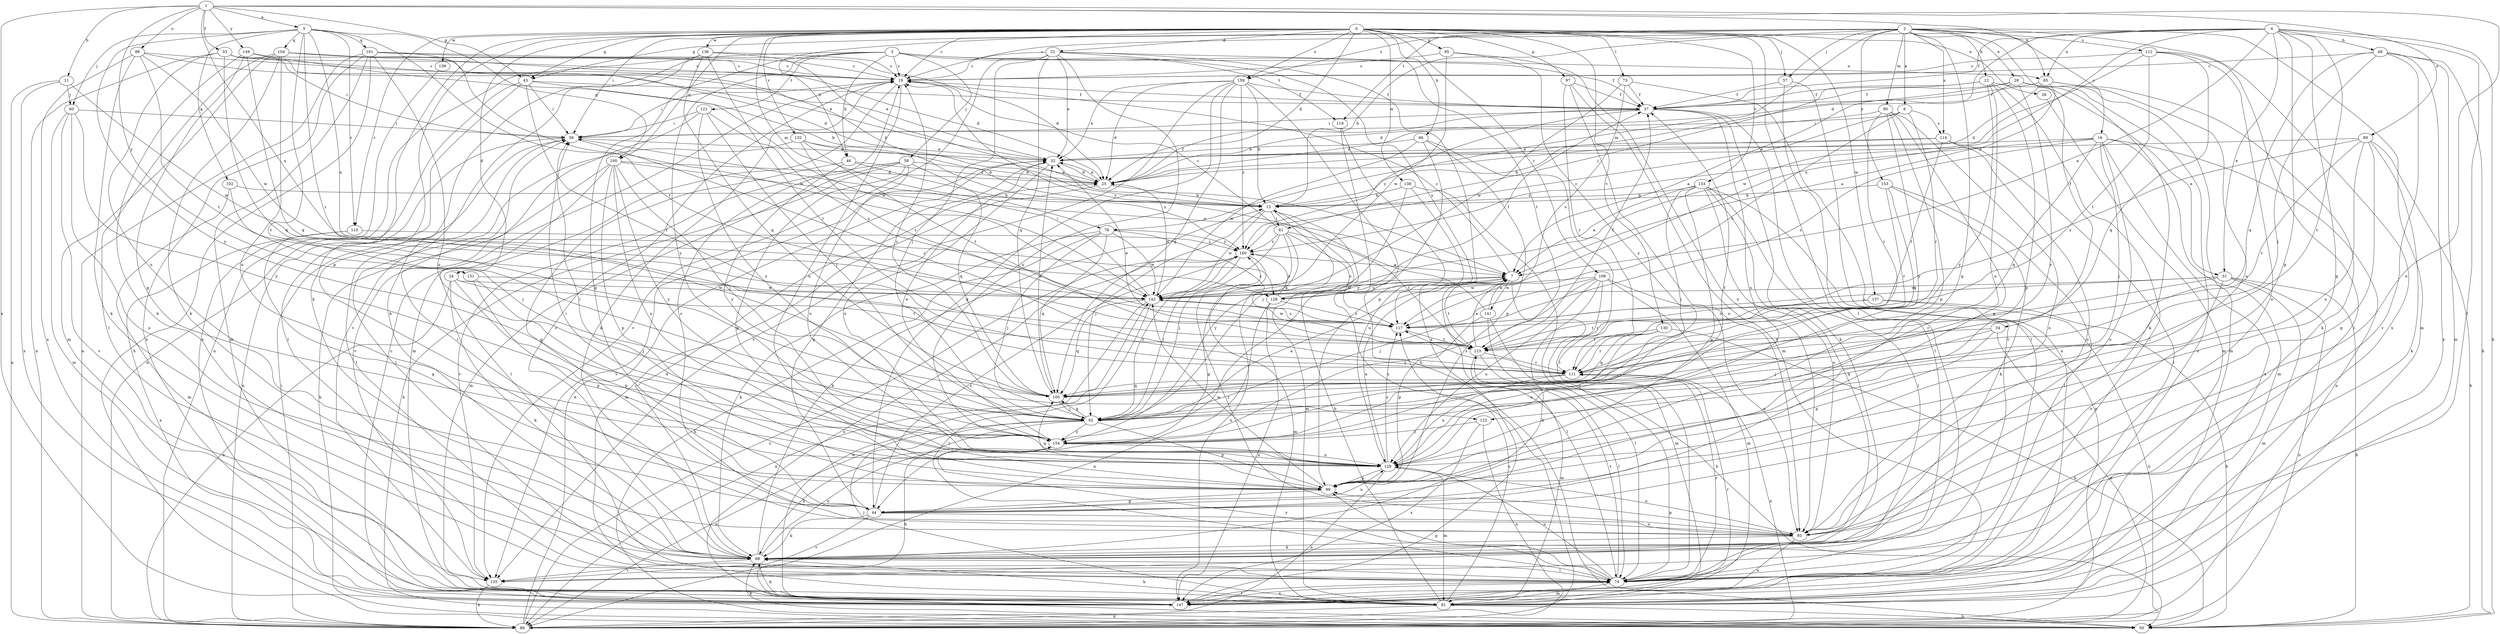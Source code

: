 strict digraph  {
0;
1;
2;
3;
4;
5;
6;
7;
11;
12;
13;
16;
19;
22;
24;
25;
26;
28;
31;
32;
33;
34;
37;
43;
44;
46;
48;
50;
56;
57;
58;
60;
61;
62;
66;
68;
73;
74;
78;
80;
81;
85;
86;
88;
89;
93;
95;
97;
99;
100;
101;
102;
104;
105;
108;
110;
111;
112;
114;
117;
119;
121;
122;
123;
128;
129;
130;
132;
133;
135;
136;
137;
138;
139;
141;
142;
147;
149;
151;
153;
154;
159;
160;
0 -> 22  [label=d];
0 -> 24  [label=d];
0 -> 25  [label=d];
0 -> 26  [label=e];
0 -> 43  [label=g];
0 -> 46  [label=h];
0 -> 56  [label=i];
0 -> 57  [label=j];
0 -> 66  [label=k];
0 -> 68  [label=k];
0 -> 73  [label=l];
0 -> 74  [label=l];
0 -> 78  [label=m];
0 -> 95  [label=p];
0 -> 97  [label=p];
0 -> 99  [label=p];
0 -> 100  [label=q];
0 -> 108  [label=r];
0 -> 110  [label=r];
0 -> 130  [label=v];
0 -> 132  [label=v];
0 -> 133  [label=v];
0 -> 136  [label=w];
0 -> 137  [label=w];
0 -> 138  [label=w];
0 -> 139  [label=w];
0 -> 159  [label=z];
1 -> 5  [label=a];
1 -> 11  [label=b];
1 -> 33  [label=f];
1 -> 43  [label=g];
1 -> 85  [label=n];
1 -> 88  [label=o];
1 -> 89  [label=o];
1 -> 93  [label=o];
1 -> 128  [label=u];
1 -> 147  [label=x];
1 -> 149  [label=y];
1 -> 151  [label=y];
2 -> 6  [label=a];
2 -> 12  [label=b];
2 -> 13  [label=b];
2 -> 16  [label=c];
2 -> 19  [label=c];
2 -> 28  [label=e];
2 -> 34  [label=f];
2 -> 43  [label=g];
2 -> 44  [label=g];
2 -> 57  [label=j];
2 -> 78  [label=m];
2 -> 80  [label=m];
2 -> 81  [label=m];
2 -> 112  [label=s];
2 -> 114  [label=s];
2 -> 119  [label=t];
2 -> 147  [label=x];
2 -> 153  [label=y];
2 -> 159  [label=z];
3 -> 19  [label=c];
3 -> 37  [label=f];
3 -> 44  [label=g];
3 -> 46  [label=h];
3 -> 58  [label=j];
3 -> 85  [label=n];
3 -> 119  [label=t];
3 -> 121  [label=t];
3 -> 135  [label=v];
3 -> 154  [label=y];
4 -> 7  [label=a];
4 -> 19  [label=c];
4 -> 25  [label=d];
4 -> 31  [label=e];
4 -> 37  [label=f];
4 -> 44  [label=g];
4 -> 48  [label=h];
4 -> 50  [label=h];
4 -> 74  [label=l];
4 -> 85  [label=n];
4 -> 99  [label=p];
4 -> 122  [label=t];
4 -> 128  [label=u];
5 -> 60  [label=j];
5 -> 100  [label=q];
5 -> 101  [label=q];
5 -> 102  [label=q];
5 -> 104  [label=q];
5 -> 110  [label=r];
5 -> 111  [label=r];
5 -> 122  [label=t];
5 -> 123  [label=t];
5 -> 128  [label=u];
5 -> 154  [label=y];
6 -> 25  [label=d];
6 -> 111  [label=r];
6 -> 114  [label=s];
6 -> 117  [label=s];
6 -> 160  [label=z];
7 -> 19  [label=c];
7 -> 74  [label=l];
7 -> 81  [label=m];
7 -> 123  [label=t];
7 -> 128  [label=u];
7 -> 141  [label=w];
7 -> 142  [label=w];
11 -> 60  [label=j];
11 -> 86  [label=n];
11 -> 142  [label=w];
11 -> 147  [label=x];
12 -> 31  [label=e];
12 -> 37  [label=f];
12 -> 61  [label=j];
12 -> 74  [label=l];
12 -> 99  [label=p];
12 -> 129  [label=u];
12 -> 154  [label=y];
13 -> 61  [label=j];
13 -> 62  [label=j];
13 -> 81  [label=m];
13 -> 142  [label=w];
13 -> 154  [label=y];
16 -> 32  [label=e];
16 -> 62  [label=j];
16 -> 81  [label=m];
16 -> 86  [label=n];
16 -> 93  [label=o];
16 -> 105  [label=q];
16 -> 117  [label=s];
16 -> 147  [label=x];
16 -> 160  [label=z];
19 -> 37  [label=f];
19 -> 56  [label=i];
19 -> 68  [label=k];
19 -> 81  [label=m];
19 -> 129  [label=u];
22 -> 19  [label=c];
22 -> 32  [label=e];
22 -> 62  [label=j];
22 -> 105  [label=q];
22 -> 117  [label=s];
22 -> 123  [label=t];
22 -> 129  [label=u];
22 -> 135  [label=v];
22 -> 147  [label=x];
24 -> 68  [label=k];
24 -> 86  [label=n];
24 -> 99  [label=p];
24 -> 123  [label=t];
24 -> 142  [label=w];
25 -> 13  [label=b];
25 -> 32  [label=e];
25 -> 37  [label=f];
25 -> 81  [label=m];
26 -> 81  [label=m];
28 -> 7  [label=a];
28 -> 25  [label=d];
28 -> 37  [label=f];
28 -> 68  [label=k];
28 -> 81  [label=m];
28 -> 147  [label=x];
28 -> 154  [label=y];
31 -> 50  [label=h];
31 -> 81  [label=m];
31 -> 86  [label=n];
31 -> 93  [label=o];
31 -> 111  [label=r];
31 -> 117  [label=s];
31 -> 142  [label=w];
32 -> 25  [label=d];
32 -> 44  [label=g];
32 -> 129  [label=u];
32 -> 135  [label=v];
33 -> 19  [label=c];
33 -> 25  [label=d];
33 -> 32  [label=e];
33 -> 56  [label=i];
33 -> 86  [label=n];
33 -> 105  [label=q];
33 -> 129  [label=u];
34 -> 62  [label=j];
34 -> 86  [label=n];
34 -> 99  [label=p];
34 -> 123  [label=t];
37 -> 56  [label=i];
37 -> 68  [label=k];
37 -> 74  [label=l];
37 -> 129  [label=u];
37 -> 160  [label=z];
43 -> 37  [label=f];
43 -> 56  [label=i];
43 -> 74  [label=l];
43 -> 86  [label=n];
43 -> 111  [label=r];
43 -> 142  [label=w];
44 -> 68  [label=k];
44 -> 93  [label=o];
44 -> 129  [label=u];
44 -> 135  [label=v];
44 -> 160  [label=z];
46 -> 25  [label=d];
46 -> 44  [label=g];
46 -> 154  [label=y];
46 -> 160  [label=z];
48 -> 19  [label=c];
48 -> 50  [label=h];
48 -> 62  [label=j];
48 -> 81  [label=m];
48 -> 105  [label=q];
48 -> 135  [label=v];
48 -> 147  [label=x];
50 -> 68  [label=k];
56 -> 32  [label=e];
56 -> 74  [label=l];
56 -> 86  [label=n];
56 -> 111  [label=r];
57 -> 37  [label=f];
57 -> 74  [label=l];
57 -> 135  [label=v];
58 -> 25  [label=d];
58 -> 50  [label=h];
58 -> 81  [label=m];
58 -> 99  [label=p];
58 -> 105  [label=q];
58 -> 129  [label=u];
58 -> 135  [label=v];
60 -> 56  [label=i];
60 -> 81  [label=m];
60 -> 93  [label=o];
60 -> 135  [label=v];
60 -> 154  [label=y];
61 -> 19  [label=c];
61 -> 44  [label=g];
61 -> 62  [label=j];
61 -> 117  [label=s];
61 -> 123  [label=t];
61 -> 147  [label=x];
61 -> 160  [label=z];
62 -> 7  [label=a];
62 -> 50  [label=h];
62 -> 86  [label=n];
62 -> 99  [label=p];
62 -> 105  [label=q];
62 -> 154  [label=y];
62 -> 160  [label=z];
66 -> 32  [label=e];
66 -> 74  [label=l];
66 -> 99  [label=p];
66 -> 142  [label=w];
66 -> 154  [label=y];
68 -> 13  [label=b];
68 -> 19  [label=c];
68 -> 25  [label=d];
68 -> 74  [label=l];
68 -> 135  [label=v];
68 -> 154  [label=y];
73 -> 37  [label=f];
73 -> 117  [label=s];
73 -> 142  [label=w];
73 -> 147  [label=x];
74 -> 81  [label=m];
74 -> 99  [label=p];
74 -> 111  [label=r];
74 -> 123  [label=t];
74 -> 129  [label=u];
74 -> 147  [label=x];
74 -> 154  [label=y];
78 -> 50  [label=h];
78 -> 62  [label=j];
78 -> 68  [label=k];
78 -> 105  [label=q];
78 -> 117  [label=s];
78 -> 142  [label=w];
78 -> 160  [label=z];
80 -> 44  [label=g];
80 -> 56  [label=i];
80 -> 93  [label=o];
80 -> 99  [label=p];
80 -> 111  [label=r];
80 -> 154  [label=y];
81 -> 13  [label=b];
81 -> 50  [label=h];
81 -> 62  [label=j];
81 -> 68  [label=k];
81 -> 86  [label=n];
81 -> 117  [label=s];
85 -> 7  [label=a];
85 -> 25  [label=d];
85 -> 37  [label=f];
85 -> 68  [label=k];
85 -> 129  [label=u];
86 -> 32  [label=e];
86 -> 56  [label=i];
86 -> 160  [label=z];
88 -> 19  [label=c];
88 -> 32  [label=e];
88 -> 68  [label=k];
88 -> 123  [label=t];
88 -> 142  [label=w];
88 -> 147  [label=x];
89 -> 32  [label=e];
89 -> 44  [label=g];
89 -> 50  [label=h];
89 -> 68  [label=k];
89 -> 111  [label=r];
89 -> 117  [label=s];
89 -> 129  [label=u];
93 -> 19  [label=c];
93 -> 56  [label=i];
93 -> 68  [label=k];
93 -> 99  [label=p];
93 -> 147  [label=x];
93 -> 160  [label=z];
95 -> 19  [label=c];
95 -> 93  [label=o];
95 -> 142  [label=w];
95 -> 154  [label=y];
97 -> 37  [label=f];
97 -> 81  [label=m];
97 -> 93  [label=o];
97 -> 111  [label=r];
99 -> 44  [label=g];
99 -> 56  [label=i];
99 -> 105  [label=q];
99 -> 142  [label=w];
100 -> 7  [label=a];
100 -> 25  [label=d];
100 -> 50  [label=h];
100 -> 62  [label=j];
100 -> 74  [label=l];
100 -> 99  [label=p];
100 -> 129  [label=u];
100 -> 154  [label=y];
101 -> 19  [label=c];
101 -> 25  [label=d];
101 -> 50  [label=h];
101 -> 81  [label=m];
101 -> 86  [label=n];
101 -> 129  [label=u];
101 -> 142  [label=w];
101 -> 147  [label=x];
102 -> 13  [label=b];
102 -> 62  [label=j];
102 -> 81  [label=m];
104 -> 13  [label=b];
104 -> 19  [label=c];
104 -> 25  [label=d];
104 -> 68  [label=k];
104 -> 74  [label=l];
104 -> 81  [label=m];
104 -> 129  [label=u];
105 -> 19  [label=c];
105 -> 32  [label=e];
105 -> 62  [label=j];
108 -> 62  [label=j];
108 -> 68  [label=k];
108 -> 81  [label=m];
108 -> 93  [label=o];
108 -> 111  [label=r];
108 -> 129  [label=u];
108 -> 142  [label=w];
108 -> 154  [label=y];
110 -> 44  [label=g];
110 -> 147  [label=x];
110 -> 160  [label=z];
111 -> 86  [label=n];
111 -> 105  [label=q];
111 -> 117  [label=s];
111 -> 129  [label=u];
112 -> 19  [label=c];
112 -> 74  [label=l];
112 -> 93  [label=o];
112 -> 105  [label=q];
112 -> 123  [label=t];
112 -> 142  [label=w];
114 -> 13  [label=b];
114 -> 32  [label=e];
114 -> 74  [label=l];
114 -> 93  [label=o];
114 -> 123  [label=t];
117 -> 123  [label=t];
117 -> 142  [label=w];
119 -> 86  [label=n];
119 -> 99  [label=p];
121 -> 56  [label=i];
121 -> 62  [label=j];
121 -> 117  [label=s];
121 -> 135  [label=v];
121 -> 154  [label=y];
122 -> 86  [label=n];
122 -> 147  [label=x];
122 -> 154  [label=y];
123 -> 7  [label=a];
123 -> 32  [label=e];
123 -> 37  [label=f];
123 -> 74  [label=l];
123 -> 81  [label=m];
123 -> 111  [label=r];
128 -> 37  [label=f];
128 -> 86  [label=n];
128 -> 117  [label=s];
128 -> 147  [label=x];
128 -> 160  [label=z];
129 -> 7  [label=a];
129 -> 37  [label=f];
129 -> 56  [label=i];
129 -> 81  [label=m];
129 -> 86  [label=n];
129 -> 93  [label=o];
129 -> 99  [label=p];
129 -> 117  [label=s];
130 -> 50  [label=h];
130 -> 105  [label=q];
130 -> 111  [label=r];
130 -> 123  [label=t];
130 -> 129  [label=u];
132 -> 13  [label=b];
132 -> 32  [label=e];
132 -> 74  [label=l];
132 -> 117  [label=s];
132 -> 123  [label=t];
133 -> 7  [label=a];
133 -> 13  [label=b];
133 -> 62  [label=j];
133 -> 68  [label=k];
133 -> 74  [label=l];
133 -> 86  [label=n];
133 -> 93  [label=o];
133 -> 99  [label=p];
135 -> 86  [label=n];
136 -> 7  [label=a];
136 -> 19  [label=c];
136 -> 68  [label=k];
136 -> 86  [label=n];
136 -> 105  [label=q];
136 -> 111  [label=r];
137 -> 50  [label=h];
137 -> 86  [label=n];
137 -> 117  [label=s];
137 -> 123  [label=t];
138 -> 13  [label=b];
138 -> 62  [label=j];
138 -> 74  [label=l];
138 -> 129  [label=u];
139 -> 147  [label=x];
141 -> 7  [label=a];
141 -> 19  [label=c];
141 -> 50  [label=h];
141 -> 74  [label=l];
141 -> 99  [label=p];
142 -> 7  [label=a];
142 -> 25  [label=d];
142 -> 56  [label=i];
142 -> 74  [label=l];
142 -> 86  [label=n];
142 -> 105  [label=q];
142 -> 117  [label=s];
147 -> 19  [label=c];
147 -> 68  [label=k];
147 -> 74  [label=l];
147 -> 111  [label=r];
147 -> 142  [label=w];
149 -> 13  [label=b];
149 -> 19  [label=c];
149 -> 44  [label=g];
149 -> 68  [label=k];
149 -> 105  [label=q];
151 -> 62  [label=j];
151 -> 99  [label=p];
151 -> 142  [label=w];
153 -> 13  [label=b];
153 -> 68  [label=k];
153 -> 74  [label=l];
153 -> 105  [label=q];
153 -> 111  [label=r];
154 -> 32  [label=e];
154 -> 68  [label=k];
154 -> 129  [label=u];
159 -> 13  [label=b];
159 -> 25  [label=d];
159 -> 32  [label=e];
159 -> 37  [label=f];
159 -> 44  [label=g];
159 -> 50  [label=h];
159 -> 105  [label=q];
159 -> 135  [label=v];
159 -> 160  [label=z];
160 -> 7  [label=a];
160 -> 62  [label=j];
160 -> 81  [label=m];
160 -> 147  [label=x];
}
